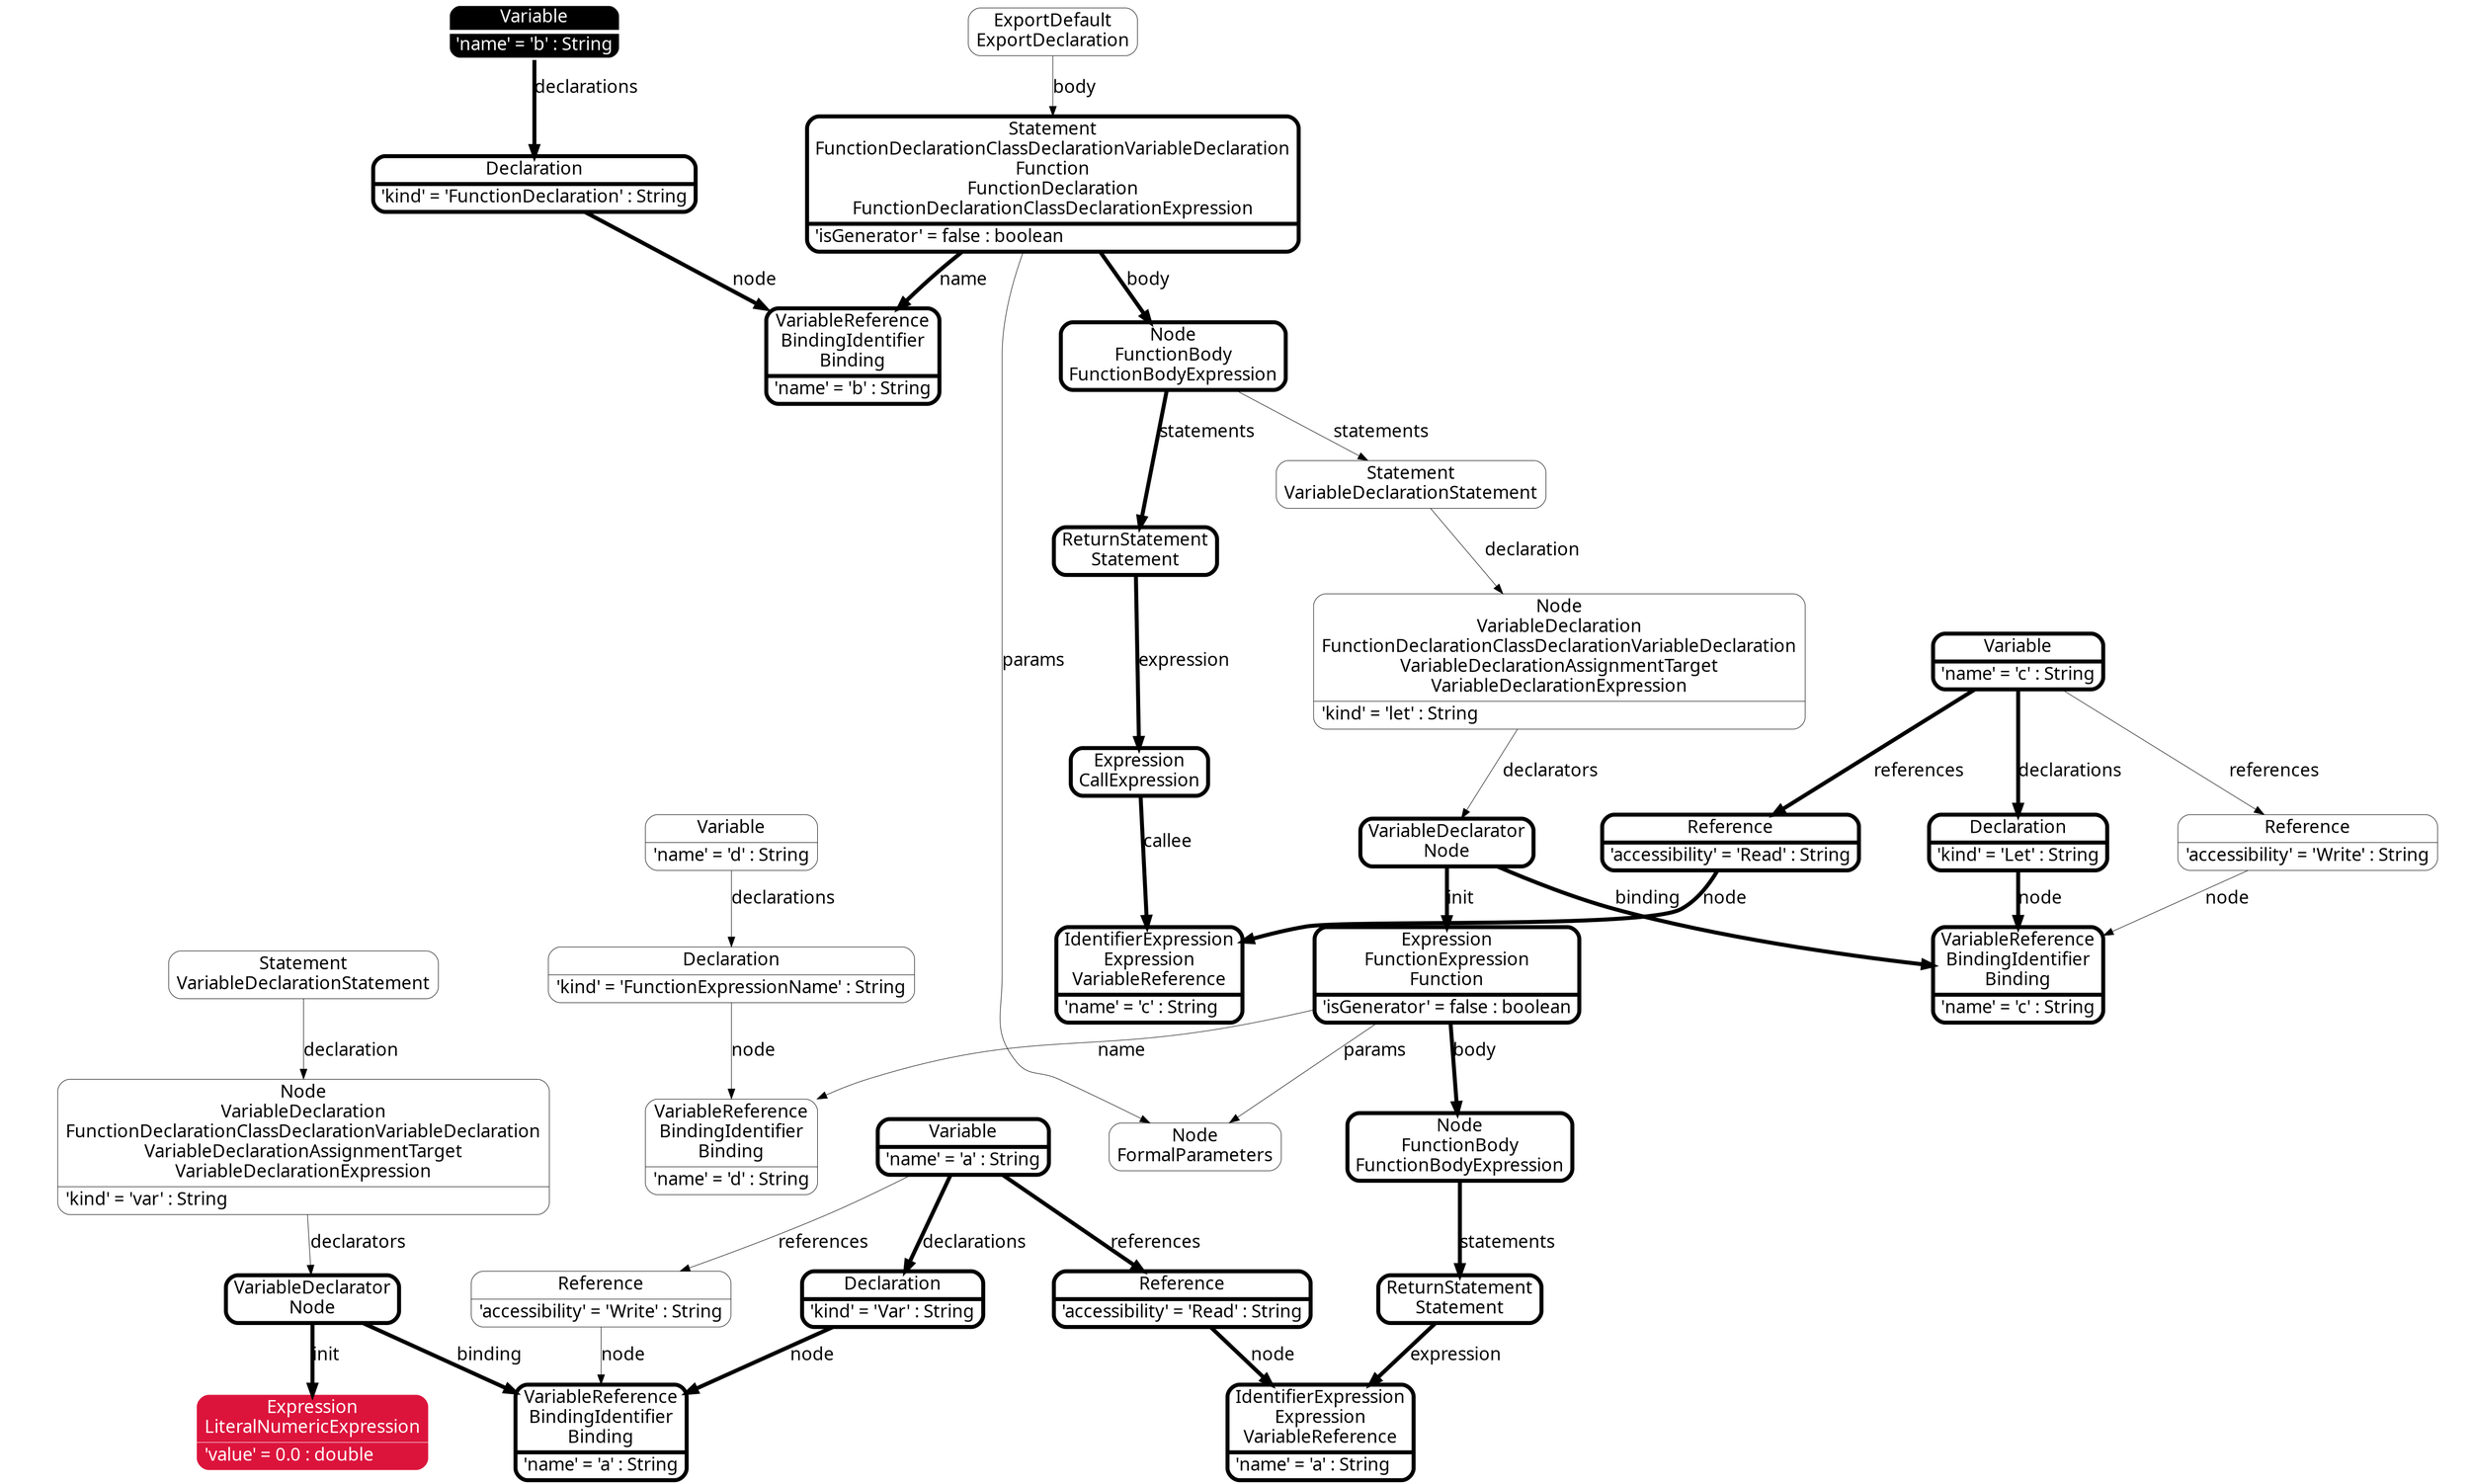 digraph Neo {
  ratio = 0.6
  node [
    fontsize = "18"
    shape = "Mrecord"
    fontname = "Noto Sans"
    penwidth = 0.5
  ]
  edge [
    fontname = "Noto Sans"
    fontsize = "18"
    penwidth = 0.5
  ]
  N0 [
    label = "{ReturnStatement\nStatement}"
    penwidth = 4
  ]
  N0 -> N69 [
    label = "expression\n"
    penwidth = 4
  ]
  N3 [
    label = "{Variable|'name' = 'c' : String\l}"
    penwidth = 4
  ]
  N3 -> N45 [
    label = "declarations\n"
    penwidth = 4
  ]
  N3 -> N24 [
    label = "references\n"
    penwidth = 4
  ]
  N3 -> N100 [
    label = "references\n"
  ]
  N8 [
    label = "{IdentifierExpression\nExpression\nVariableReference|'name' = 'c' : String\l}"
    penwidth = 4
  ]
  N14 [
    label = "{VariableDeclarator\nNode}"
    penwidth = 4
  ]
  N14 -> N83 [
    label = "init\n"
    penwidth = 4
  ]
  N14 -> N58 [
    label = "binding\n"
    penwidth = 4
  ]
  N24 [
    label = "{Reference|'accessibility' = 'Read' : String\l}"
    penwidth = 4
  ]
  N24 -> N8 [
    label = "node\n"
    penwidth = 4
  ]
  N28 [
    label = "{Node\nVariableDeclaration\nFunctionDeclarationClassDeclarationVariableDeclaration\nVariableDeclarationAssignmentTarget\nVariableDeclarationExpression|'kind' = 'let' : String\l}"
  ]
  N28 -> N14 [
    label = "declarators\n"
  ]
  N33 [
    label = "{VariableReference\nBindingIdentifier\nBinding|'name' = 'b' : String\l}"
    penwidth = 4
  ]
  N41 [
    label = "{ReturnStatement\nStatement}"
    penwidth = 4
  ]
  N41 -> N91 [
    label = "expression\n"
    penwidth = 4
  ]
  N45 [
    label = "{Declaration|'kind' = 'Let' : String\l}"
    penwidth = 4
  ]
  N45 -> N58 [
    label = "node\n"
    penwidth = 4
  ]
  N58 [
    label = "{VariableReference\nBindingIdentifier\nBinding|'name' = 'c' : String\l}"
    penwidth = 4
  ]
  N60 [
    label = "{VariableReference\nBindingIdentifier\nBinding|'name' = 'a' : String\l}"
    penwidth = 4
  ]
  N69 [
    label = "{IdentifierExpression\nExpression\nVariableReference|'name' = 'a' : String\l}"
    penwidth = 4
  ]
  N75 [
    label = "{Node\nFunctionBody\nFunctionBodyExpression}"
    penwidth = 4
  ]
  N75 -> N179 [
    label = "statements\n"
  ]
  N75 -> N41 [
    label = "statements\n"
    penwidth = 4
  ]
  N82 [
    label = "{ExportDefault\nExportDeclaration}"
  ]
  N82 -> N143 [
    label = "body\n"
  ]
  N83 [
    label = "{Expression\nFunctionExpression\nFunction|'isGenerator' = false : boolean\l}"
    penwidth = 4
  ]
  N83 -> N184 [
    label = "body\n"
    penwidth = 4
  ]
  N83 -> N146 [
    label = "name\n"
  ]
  N83 -> N95 [
    label = "params\n"
  ]
  N85 [
    label = "{VariableDeclarator\nNode}"
    penwidth = 4
  ]
  N85 -> N60 [
    label = "binding\n"
    penwidth = 4
  ]
  N85 -> N142 [
    label = "init\n"
    penwidth = 4
  ]
  N89 [
    label = "{Variable|'name' = 'b' : String\l}"
    penwidth = 4
    fillcolor = "black"
    fontcolor = "white"
    color = "white"
    style = "filled"
  ]
  N89 -> N167 [
    label = "declarations\n"
    penwidth = 4
  ]
  N91 [
    label = "{Expression\nCallExpression}"
    penwidth = 4
  ]
  N91 -> N8 [
    label = "callee\n"
    penwidth = 4
  ]
  N95 [
    label = "{Node\nFormalParameters}"
  ]
  N98 [
    label = "{Declaration|'kind' = 'Var' : String\l}"
    penwidth = 4
  ]
  N98 -> N60 [
    label = "node\n"
    penwidth = 4
  ]
  N100 [
    label = "{Reference|'accessibility' = 'Write' : String\l}"
  ]
  N100 -> N58 [
    label = "node\n"
  ]
  N101 [
    label = "{Variable|'name' = 'a' : String\l}"
    penwidth = 4
  ]
  N101 -> N117 [
    label = "references\n"
  ]
  N101 -> N158 [
    label = "references\n"
    penwidth = 4
  ]
  N101 -> N98 [
    label = "declarations\n"
    penwidth = 4
  ]
  N116 [
    label = "{Variable|'name' = 'd' : String\l}"
  ]
  N116 -> N123 [
    label = "declarations\n"
  ]
  N117 [
    label = "{Reference|'accessibility' = 'Write' : String\l}"
  ]
  N117 -> N60 [
    label = "node\n"
  ]
  N123 [
    label = "{Declaration|'kind' = 'FunctionExpressionName' : String\l}"
  ]
  N123 -> N146 [
    label = "node\n"
  ]
  N142 [
    label = "{Expression\nLiteralNumericExpression|'value' = 0.0 : double\l}"
    fillcolor = "crimson"
    fontcolor = "white"
    color = "white"
    style = "filled"
  ]
  N143 [
    label = "{Statement\nFunctionDeclarationClassDeclarationVariableDeclaration\nFunction\nFunctionDeclaration\nFunctionDeclarationClassDeclarationExpression|'isGenerator' = false : boolean\l}"
    penwidth = 4
  ]
  N143 -> N75 [
    label = "body\n"
    penwidth = 4
  ]
  N143 -> N33 [
    label = "name\n"
    penwidth = 4
  ]
  N143 -> N95 [
    label = "params\n"
  ]
  N146 [
    label = "{VariableReference\nBindingIdentifier\nBinding|'name' = 'd' : String\l}"
  ]
  N158 [
    label = "{Reference|'accessibility' = 'Read' : String\l}"
    penwidth = 4
  ]
  N158 -> N69 [
    label = "node\n"
    penwidth = 4
  ]
  N162 [
    label = "{Node\nVariableDeclaration\nFunctionDeclarationClassDeclarationVariableDeclaration\nVariableDeclarationAssignmentTarget\nVariableDeclarationExpression|'kind' = 'var' : String\l}"
  ]
  N162 -> N85 [
    label = "declarators\n"
  ]
  N167 [
    label = "{Declaration|'kind' = 'FunctionDeclaration' : String\l}"
    penwidth = 4
  ]
  N167 -> N33 [
    label = "node\n"
    penwidth = 4
  ]
  N179 [
    label = "{Statement\nVariableDeclarationStatement}"
  ]
  N179 -> N28 [
    label = "declaration\n"
  ]
  N182 [
    label = "{Statement\nVariableDeclarationStatement}"
  ]
  N182 -> N162 [
    label = "declaration\n"
  ]
  N184 [
    label = "{Node\nFunctionBody\nFunctionBodyExpression}"
    penwidth = 4
  ]
  N184 -> N0 [
    label = "statements\n"
    penwidth = 4
  ]
}
